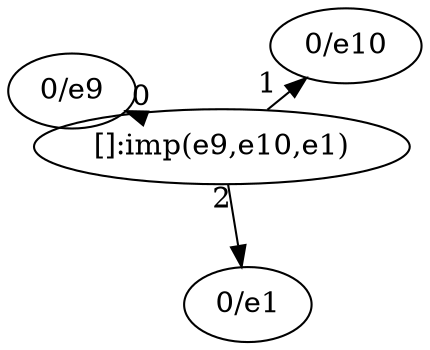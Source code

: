 digraph out {
layout=neato;
boxvarl0_e9r[label="0/e9"];
boxvarl0_e10r[label="0/e10"];
boxvarl0_e1r[label="0/e1"];
boxpredlpar[label="[]:imp(e9,e10,e1)",tooltip="pa/0:imp/null"];
boxpredlpar -> boxvarl0_e9r[label="0"];
boxpredlpar -> boxvarl0_e10r[label="1"];
boxpredlpar -> boxvarl0_e1r[label="2"];
}

